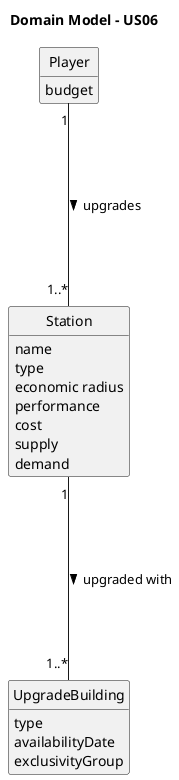 @startuml

skinparam monochrome true
skinparam packageStyle rectangle
skinparam shadowing false
skinparam classAttributeIconSize 0
hide circle
hide methods

title Domain Model - US06

class Station {
    name
    type
    economic radius
    performance
    cost
    supply
    demand
}

class UpgradeBuilding {
    type
    availabilityDate
    exclusivityGroup
}

class Player {
    budget
}

Station "1" ---- "1..*" UpgradeBuilding : upgraded with >
Player "1" ---- "1..*" Station : upgrades >

@enduml